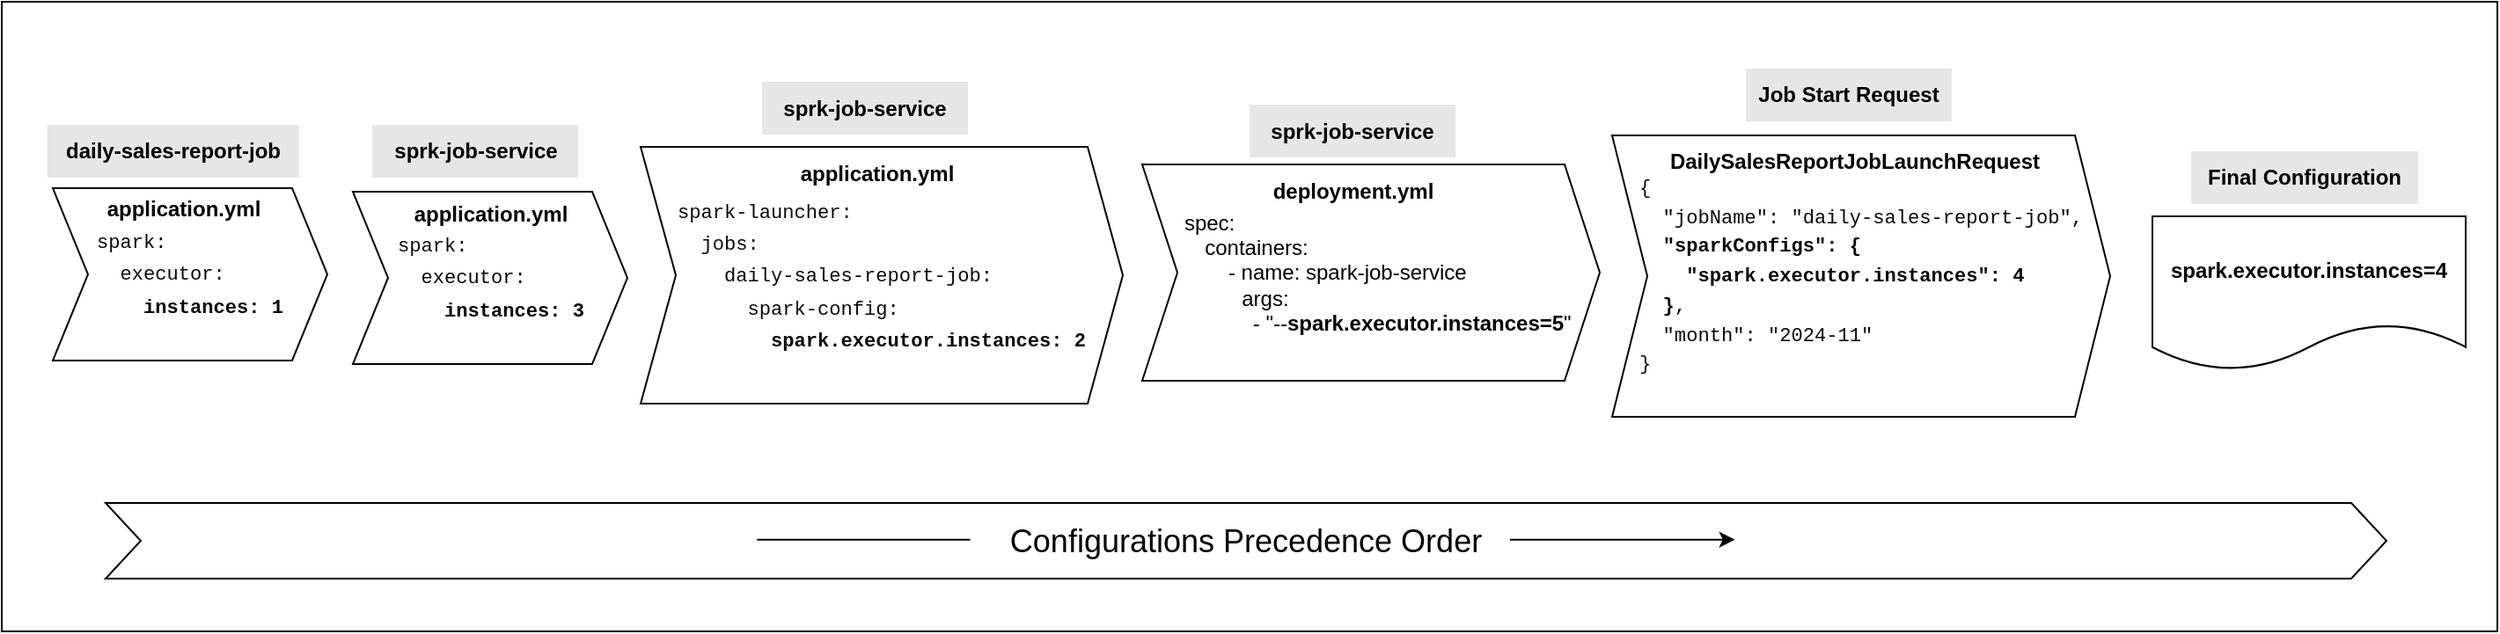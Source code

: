 <mxfile border="50" scale="3" compressed="false" locked="false" version="25.0.2">
  <diagram name="Blank" id="YmL12bMKpDGza6XwsDPr">
    <mxGraphModel dx="1913" dy="668" grid="0" gridSize="10" guides="1" tooltips="1" connect="1" arrows="1" fold="1" page="0" pageScale="1" pageWidth="827" pageHeight="1169" background="none" math="1" shadow="0">
      <root>
        <mxCell id="X5NqExCQtvZxIxQ7pmgY-0" />
        <mxCell id="1" parent="X5NqExCQtvZxIxQ7pmgY-0" />
        <mxCell id="7fYKbIvwsxHzfeDW7NYz-28" value="" style="rounded=0;whiteSpace=wrap;html=1;" vertex="1" parent="1">
          <mxGeometry x="-233" y="402" width="1418" height="358" as="geometry" />
        </mxCell>
        <mxCell id="7fYKbIvwsxHzfeDW7NYz-23" value="" style="group" vertex="1" connectable="0" parent="1">
          <mxGeometry x="-207" y="472" width="159" height="134" as="geometry" />
        </mxCell>
        <mxCell id="7fYKbIvwsxHzfeDW7NYz-7" value="&lt;pre style=&quot;font-variant-numeric: normal; font-variant-east-asian: normal; font-variant-alternates: normal; font-size-adjust: none; font-kerning: auto; font-optical-sizing: auto; font-feature-settings: normal; font-variation-settings: normal; font-variant-position: normal; font-stretch: normal; line-height: 1.45; box-sizing: border-box; margin-top: 16px; margin-bottom: 16px; padding: 16px; overflow: auto; border-radius: 3px; text-align: start;&quot; class=&quot;code-fence&quot;&gt;&lt;font face=&quot;JetBrains Mono, Consolas, Liberation Mono, Menlo, Courier, monospace&quot; color=&quot;#080808&quot;&gt;&lt;span style=&quot;font-size: 11.05px;&quot;&gt;spark:&lt;br&gt;  executor:&lt;br&gt;    &lt;b&gt;instances: 1&lt;/b&gt;&lt;/span&gt;&lt;span style=&quot;font-size: 0.85em;&quot;&gt;&lt;br&gt;&lt;/span&gt;&lt;/font&gt;&lt;/pre&gt;" style="shape=step;perimeter=stepPerimeter;whiteSpace=wrap;html=1;fixedSize=1;" vertex="1" parent="7fYKbIvwsxHzfeDW7NYz-23">
          <mxGeometry x="3" y="36" width="156" height="98" as="geometry" />
        </mxCell>
        <mxCell id="7fYKbIvwsxHzfeDW7NYz-16" value="&lt;b&gt;application.yml&lt;/b&gt;" style="text;html=1;align=center;verticalAlign=middle;whiteSpace=wrap;rounded=0;" vertex="1" parent="7fYKbIvwsxHzfeDW7NYz-23">
          <mxGeometry x="18" y="33" width="119" height="30" as="geometry" />
        </mxCell>
        <mxCell id="7fYKbIvwsxHzfeDW7NYz-18" value="&lt;b&gt;daily-sales-report-job&lt;/b&gt;" style="text;html=1;align=center;verticalAlign=middle;whiteSpace=wrap;rounded=0;fillColor=#E6E6E6;fillStyle=solid;" vertex="1" parent="7fYKbIvwsxHzfeDW7NYz-23">
          <mxGeometry width="143" height="30" as="geometry" />
        </mxCell>
        <mxCell id="7fYKbIvwsxHzfeDW7NYz-24" value="" style="group" vertex="1" connectable="0" parent="1">
          <mxGeometry x="130" y="447.5" width="274" height="183" as="geometry" />
        </mxCell>
        <mxCell id="7fYKbIvwsxHzfeDW7NYz-6" value="&lt;pre style=&quot;font-variant-numeric: normal; font-variant-east-asian: normal; font-variant-alternates: normal; font-size-adjust: none; font-kerning: auto; font-optical-sizing: auto; font-feature-settings: normal; font-variation-settings: normal; font-variant-position: normal; font-stretch: normal; line-height: 1.45; box-sizing: border-box; margin-top: 16px; margin-bottom: 16px; padding: 16px; overflow: auto; border-radius: 3px; text-align: start;&quot; class=&quot;code-fence&quot;&gt;&lt;font face=&quot;JetBrains Mono, Consolas, Liberation Mono, Menlo, Courier, monospace&quot; color=&quot;#080808&quot;&gt;&lt;span style=&quot;font-size: 11.05px;&quot;&gt;spark-launcher:&lt;br&gt;  jobs:&lt;br&gt;    daily-sales-report-job:&lt;br&gt;      spark-config:&lt;br&gt;        &lt;b&gt;spark.executor.instances: 2&lt;/b&gt;&lt;/span&gt;&lt;span style=&quot;font-size: 0.85em;&quot;&gt;&lt;br&gt;&lt;/span&gt;&lt;/font&gt;&lt;/pre&gt;" style="shape=step;perimeter=stepPerimeter;whiteSpace=wrap;html=1;fixedSize=1;" vertex="1" parent="7fYKbIvwsxHzfeDW7NYz-24">
          <mxGeometry y="37" width="274" height="146" as="geometry" />
        </mxCell>
        <mxCell id="7fYKbIvwsxHzfeDW7NYz-9" value="&lt;b&gt;application.yml&lt;/b&gt;" style="text;html=1;align=center;verticalAlign=middle;whiteSpace=wrap;rounded=0;" vertex="1" parent="7fYKbIvwsxHzfeDW7NYz-24">
          <mxGeometry x="75" y="37" width="119" height="30" as="geometry" />
        </mxCell>
        <mxCell id="7fYKbIvwsxHzfeDW7NYz-17" value="&lt;b&gt;sprk-job-service&lt;/b&gt;" style="text;html=1;align=center;verticalAlign=middle;whiteSpace=wrap;rounded=0;fillColor=#E6E6E6;fillStyle=solid;" vertex="1" parent="7fYKbIvwsxHzfeDW7NYz-24">
          <mxGeometry x="69" width="117" height="30" as="geometry" />
        </mxCell>
        <mxCell id="7fYKbIvwsxHzfeDW7NYz-25" value="" style="group" vertex="1" connectable="0" parent="1">
          <mxGeometry x="-33.5" y="472" width="156" height="136" as="geometry" />
        </mxCell>
        <mxCell id="7fYKbIvwsxHzfeDW7NYz-5" value="&lt;pre style=&quot;font-variant-numeric: normal; font-variant-east-asian: normal; font-variant-alternates: normal; font-size-adjust: none; font-kerning: auto; font-optical-sizing: auto; font-feature-settings: normal; font-variation-settings: normal; font-variant-position: normal; font-stretch: normal; line-height: 1.45; box-sizing: border-box; margin-top: 16px; margin-bottom: 16px; padding: 16px; overflow: auto; border-radius: 3px; text-align: start;&quot; class=&quot;code-fence&quot;&gt;&lt;font face=&quot;JetBrains Mono, Consolas, Liberation Mono, Menlo, Courier, monospace&quot; color=&quot;#080808&quot;&gt;&lt;span style=&quot;font-size: 11.05px;&quot;&gt;spark:&lt;br&gt;  executor:&lt;br&gt;    &lt;b&gt;instances: 3&lt;/b&gt;&lt;/span&gt;&lt;span style=&quot;font-size: 0.85em;&quot;&gt;&lt;br&gt;&lt;/span&gt;&lt;/font&gt;&lt;/pre&gt;" style="shape=step;perimeter=stepPerimeter;whiteSpace=wrap;html=1;fixedSize=1;" vertex="1" parent="7fYKbIvwsxHzfeDW7NYz-25">
          <mxGeometry y="38" width="156" height="98" as="geometry" />
        </mxCell>
        <mxCell id="7fYKbIvwsxHzfeDW7NYz-10" value="&lt;b&gt;sprk-job-service&lt;/b&gt;" style="text;html=1;align=center;verticalAlign=middle;whiteSpace=wrap;rounded=0;fillColor=#E6E6E6;fillStyle=solid;" vertex="1" parent="7fYKbIvwsxHzfeDW7NYz-25">
          <mxGeometry x="11" width="117" height="30" as="geometry" />
        </mxCell>
        <mxCell id="7fYKbIvwsxHzfeDW7NYz-11" value="&lt;b&gt;application.yml&lt;/b&gt;" style="text;html=1;align=center;verticalAlign=middle;whiteSpace=wrap;rounded=0;" vertex="1" parent="7fYKbIvwsxHzfeDW7NYz-25">
          <mxGeometry x="25" y="36" width="106" height="30" as="geometry" />
        </mxCell>
        <mxCell id="7fYKbIvwsxHzfeDW7NYz-26" value="" style="group" vertex="1" connectable="0" parent="1">
          <mxGeometry x="415" y="460.5" width="260" height="157" as="geometry" />
        </mxCell>
        <mxCell id="7fYKbIvwsxHzfeDW7NYz-4" value="&lt;div&gt;&amp;nbsp; &amp;nbsp; spec:&amp;nbsp; &amp;nbsp; &amp;nbsp; &amp;nbsp; &amp;nbsp; &amp;nbsp; &amp;nbsp; &amp;nbsp; &amp;nbsp; &amp;nbsp; &amp;nbsp; &amp;nbsp; &amp;nbsp; &amp;nbsp; &amp;nbsp; &amp;nbsp; &amp;nbsp; &amp;nbsp; &amp;nbsp; &amp;nbsp; &amp;nbsp; &amp;nbsp; &amp;nbsp; &amp;nbsp; &amp;nbsp; &amp;nbsp; &amp;nbsp; &amp;nbsp; &amp;nbsp; &amp;nbsp;&lt;/div&gt;&lt;div&gt;&amp;nbsp; &amp;nbsp; &amp;nbsp; containers:&amp;nbsp; &amp;nbsp; &amp;nbsp; &amp;nbsp; &amp;nbsp; &amp;nbsp; &amp;nbsp; &amp;nbsp; &amp;nbsp; &amp;nbsp; &amp;nbsp; &amp;nbsp; &amp;nbsp; &amp;nbsp; &amp;nbsp; &amp;nbsp; &amp;nbsp; &amp;nbsp; &amp;nbsp; &amp;nbsp; &amp;nbsp; &amp;nbsp; &amp;nbsp;&lt;/div&gt;&lt;div&gt;&amp;nbsp; &amp;nbsp; &amp;nbsp; &amp;nbsp; &amp;nbsp; &amp;nbsp; &amp;nbsp; - name: spark-job-service&amp;nbsp; &amp;nbsp; &amp;nbsp; &amp;nbsp; &amp;nbsp; &amp;nbsp; &amp;nbsp; &amp;nbsp; &amp;nbsp; &amp;nbsp; &amp;nbsp;&amp;nbsp;&lt;/div&gt;&lt;div&gt;&amp;nbsp; &amp;nbsp; &amp;nbsp; &amp;nbsp; &amp;nbsp; &amp;nbsp; &amp;nbsp; &amp;nbsp;args:&amp;nbsp; &amp;nbsp; &amp;nbsp; &amp;nbsp; &amp;nbsp; &amp;nbsp; &amp;nbsp; &amp;nbsp; &amp;nbsp; &amp;nbsp; &amp;nbsp; &amp;nbsp; &amp;nbsp; &amp;nbsp; &amp;nbsp; &amp;nbsp; &amp;nbsp; &amp;nbsp; &amp;nbsp; &amp;nbsp; &amp;nbsp; &amp;nbsp; &amp;nbsp; &amp;nbsp; &amp;nbsp; &amp;nbsp;&lt;/div&gt;&lt;div&gt;&amp;nbsp; &amp;nbsp; &amp;nbsp; &amp;nbsp; &amp;nbsp; &amp;nbsp; &amp;nbsp; - &quot;--&lt;b&gt;spark.executor.instances=5&lt;/b&gt;&quot;&lt;/div&gt;" style="shape=step;perimeter=stepPerimeter;whiteSpace=wrap;html=1;fixedSize=1;" vertex="1" parent="7fYKbIvwsxHzfeDW7NYz-26">
          <mxGeometry y="34" width="260" height="123" as="geometry" />
        </mxCell>
        <mxCell id="7fYKbIvwsxHzfeDW7NYz-14" value="&lt;b&gt;deployment.yml&lt;/b&gt;" style="text;html=1;align=center;verticalAlign=middle;whiteSpace=wrap;rounded=0;" vertex="1" parent="7fYKbIvwsxHzfeDW7NYz-26">
          <mxGeometry x="66.5" y="34" width="106" height="30" as="geometry" />
        </mxCell>
        <mxCell id="7fYKbIvwsxHzfeDW7NYz-15" value="&lt;b&gt;sprk-job-service&lt;/b&gt;" style="text;html=1;align=center;verticalAlign=middle;whiteSpace=wrap;rounded=0;fillColor=#E6E6E6;fillStyle=solid;" vertex="1" parent="7fYKbIvwsxHzfeDW7NYz-26">
          <mxGeometry x="61" width="117" height="30" as="geometry" />
        </mxCell>
        <mxCell id="7fYKbIvwsxHzfeDW7NYz-32" value="" style="group" vertex="1" connectable="0" parent="1">
          <mxGeometry x="989" y="487" width="178" height="124.5" as="geometry" />
        </mxCell>
        <mxCell id="7fYKbIvwsxHzfeDW7NYz-29" value="&lt;b&gt;spark.executor.instances=4&lt;/b&gt;" style="shape=document;whiteSpace=wrap;html=1;boundedLbl=1;" vertex="1" parent="7fYKbIvwsxHzfeDW7NYz-32">
          <mxGeometry y="37" width="178" height="87.5" as="geometry" />
        </mxCell>
        <mxCell id="7fYKbIvwsxHzfeDW7NYz-31" value="&lt;b&gt;Final Configuration&lt;/b&gt;" style="text;html=1;align=center;verticalAlign=middle;whiteSpace=wrap;rounded=0;fillColor=#E6E6E6;fillStyle=solid;" vertex="1" parent="7fYKbIvwsxHzfeDW7NYz-32">
          <mxGeometry x="22" width="129" height="30" as="geometry" />
        </mxCell>
        <mxCell id="7fYKbIvwsxHzfeDW7NYz-33" value="" style="group" vertex="1" connectable="0" parent="1">
          <mxGeometry x="682" y="440" width="283" height="198" as="geometry" />
        </mxCell>
        <mxCell id="7fYKbIvwsxHzfeDW7NYz-1" value="&lt;pre style=&quot;font-variant-numeric: normal; font-variant-east-asian: normal; font-variant-alternates: normal; font-size-adjust: none; font-kerning: auto; font-optical-sizing: auto; font-feature-settings: normal; font-variation-settings: normal; font-variant-position: normal; font-stretch: normal; font-size: 0.85em; line-height: 1.45; font-family: &amp;quot;JetBrains Mono&amp;quot;, Consolas, &amp;quot;Liberation Mono&amp;quot;, Menlo, Courier, monospace; box-sizing: border-box; margin-top: 16px; margin-bottom: 16px; padding: 16px; overflow: auto; border-radius: 3px; color: rgb(8, 8, 8); text-align: start;&quot; class=&quot;code-fence&quot;&gt;&lt;code style=&quot;box-sizing: border-box; font-variant-numeric: normal; font-variant-east-asian: normal; font-variant-alternates: normal; font-variant-position: normal; font-kerning: auto; font-optical-sizing: auto; font-feature-settings: normal; font-variation-settings: normal; font-stretch: normal; font-size: 11.05px; line-height: inherit; font-family: &amp;quot;JetBrains Mono&amp;quot;, Consolas, &amp;quot;Liberation Mono&amp;quot;, Menlo, Courier, monospace; padding: 0px; margin: 0px; border-radius: 3px; background-image: initial; background-position: initial; background-size: initial; background-repeat: initial; background-attachment: initial; background-origin: initial; background-clip: initial; word-break: normal; border: 0px; display: inline; max-width: initial; overflow: initial; overflow-wrap: normal;&quot; class=&quot;language-curl&quot;&gt;&lt;span style=&quot;box-sizing: border-box;&quot;&gt;{&lt;br&gt;&lt;/span&gt;&lt;span style=&quot;box-sizing: border-box;&quot;&gt;  &quot;jobName&quot;: &quot;daily-sales-report-job&quot;,&lt;/span&gt;&lt;span style=&quot;box-sizing: border-box;&quot;&gt;&lt;br&gt;&lt;/span&gt;&lt;span style=&quot;box-sizing: border-box;&quot;&gt;  &lt;b&gt;&quot;sparkConfigs&quot;: {&lt;br&gt;&lt;/b&gt;&lt;/span&gt;&lt;b&gt;&lt;span style=&quot;box-sizing: border-box;&quot;&gt;    &quot;spark.executor.instances&quot;: 4&lt;/span&gt;&lt;span style=&quot;box-sizing: border-box;&quot;&gt;&lt;br&gt;&lt;/span&gt;&lt;/b&gt;&lt;span style=&quot;box-sizing: border-box;&quot;&gt;&lt;b&gt;  }&lt;/b&gt;,&lt;br&gt;&lt;/span&gt;&lt;span style=&quot;box-sizing: border-box;&quot;&gt;  &quot;month&quot;: &quot;2024-11&quot;&lt;br&gt;&lt;/span&gt;&lt;span style=&quot;box-sizing: border-box;&quot;&gt;}&lt;/span&gt;&lt;/code&gt;&lt;/pre&gt;" style="shape=step;perimeter=stepPerimeter;whiteSpace=wrap;html=1;fixedSize=1;" vertex="1" parent="7fYKbIvwsxHzfeDW7NYz-33">
          <mxGeometry y="38" width="283" height="160" as="geometry" />
        </mxCell>
        <mxCell id="7fYKbIvwsxHzfeDW7NYz-12" value="&lt;b&gt;Job Start Request&lt;/b&gt;" style="text;html=1;align=center;verticalAlign=middle;whiteSpace=wrap;rounded=0;fillColor=#E6E6E6;fillStyle=solid;" vertex="1" parent="7fYKbIvwsxHzfeDW7NYz-33">
          <mxGeometry x="76" width="117" height="30" as="geometry" />
        </mxCell>
        <mxCell id="7fYKbIvwsxHzfeDW7NYz-13" value="&lt;b&gt;DailySalesReportJobLaunchRequest&lt;/b&gt;" style="text;html=1;align=center;verticalAlign=middle;whiteSpace=wrap;rounded=0;" vertex="1" parent="7fYKbIvwsxHzfeDW7NYz-33">
          <mxGeometry x="21" y="38" width="234" height="30" as="geometry" />
        </mxCell>
        <mxCell id="7fYKbIvwsxHzfeDW7NYz-46" value="" style="group;fillColor=default;" vertex="1" connectable="0" parent="1">
          <mxGeometry x="-174" y="687" width="1296" height="43" as="geometry" />
        </mxCell>
        <mxCell id="7fYKbIvwsxHzfeDW7NYz-34" value="&lt;font style=&quot;font-size: 18px;&quot;&gt;Configurations Precedence Order&lt;/font&gt;" style="shape=step;perimeter=stepPerimeter;whiteSpace=wrap;html=1;fixedSize=1;" vertex="1" parent="7fYKbIvwsxHzfeDW7NYz-46">
          <mxGeometry width="1296" height="43" as="geometry" />
        </mxCell>
        <mxCell id="7fYKbIvwsxHzfeDW7NYz-44" value="" style="endArrow=none;html=1;rounded=0;" edge="1" parent="7fYKbIvwsxHzfeDW7NYz-46">
          <mxGeometry width="50" height="50" relative="1" as="geometry">
            <mxPoint x="370.149" y="20.83" as="sourcePoint" />
            <mxPoint x="491.249" y="20.83" as="targetPoint" />
          </mxGeometry>
        </mxCell>
        <mxCell id="7fYKbIvwsxHzfeDW7NYz-45" value="" style="endArrow=classic;html=1;rounded=0;" edge="1" parent="7fYKbIvwsxHzfeDW7NYz-46">
          <mxGeometry width="50" height="50" relative="1" as="geometry">
            <mxPoint x="797.914" y="20.83" as="sourcePoint" />
            <mxPoint x="925.854" y="20.83" as="targetPoint" />
          </mxGeometry>
        </mxCell>
      </root>
    </mxGraphModel>
  </diagram>
</mxfile>
